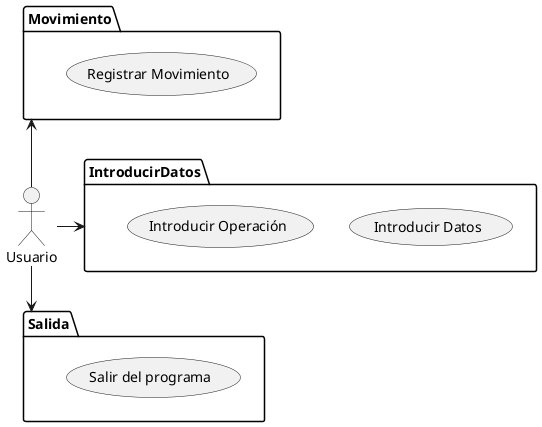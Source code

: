 @startuml casos 

actor Usuario

package Movimiento{
    usecase "Registrar Movimiento" as UC1
}

package Salida{
    usecase "Salir del programa" as UC4
}

package IntroducirDatos{
    usecase "Introducir Datos" as UC2
    usecase "Introducir Operación" as UC3
}

Usuario -up-> Movimiento
Usuario -down-> Salida
Usuario -right-> IntroducirDatos

@enduml